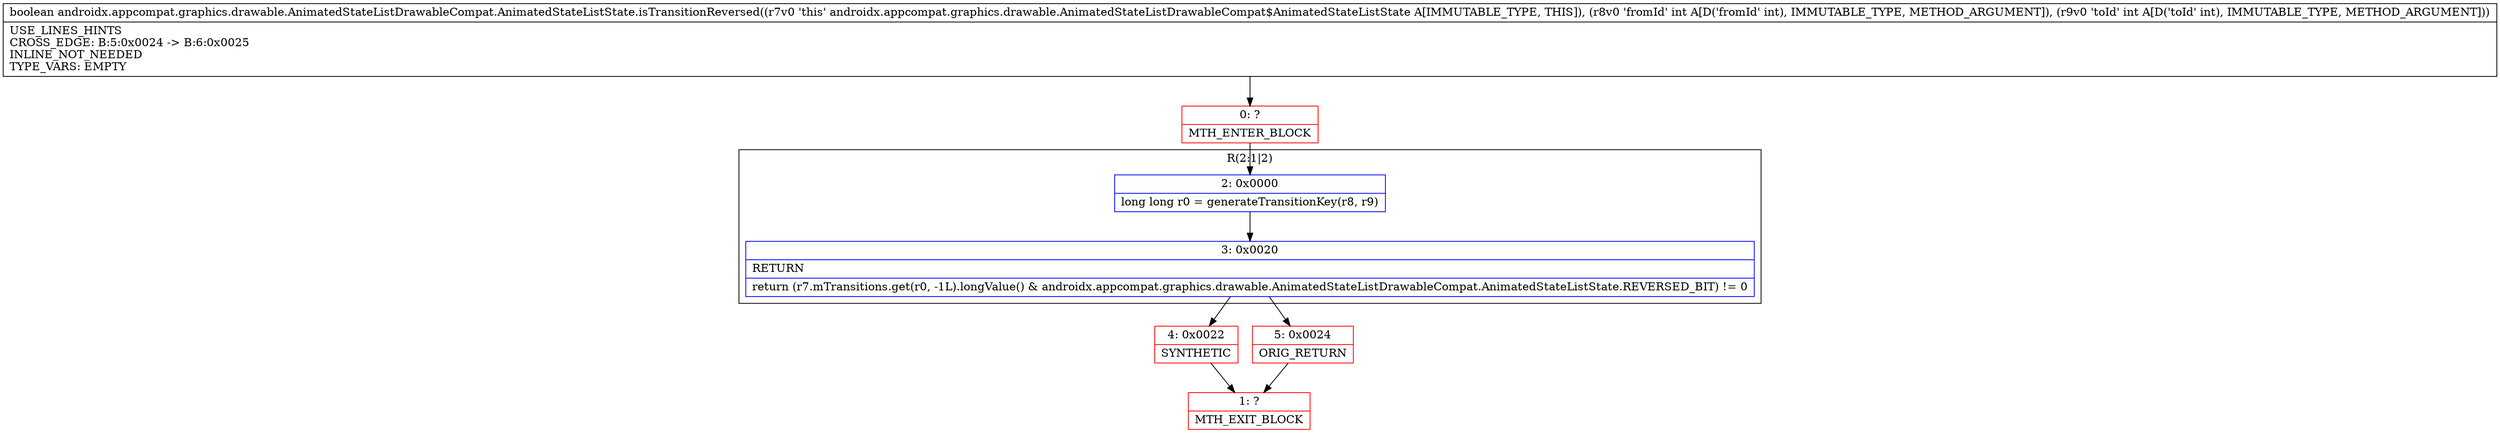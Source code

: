 digraph "CFG forandroidx.appcompat.graphics.drawable.AnimatedStateListDrawableCompat.AnimatedStateListState.isTransitionReversed(II)Z" {
subgraph cluster_Region_351261457 {
label = "R(2:1|2)";
node [shape=record,color=blue];
Node_2 [shape=record,label="{2\:\ 0x0000|long long r0 = generateTransitionKey(r8, r9)\l}"];
Node_3 [shape=record,label="{3\:\ 0x0020|RETURN\l|return (r7.mTransitions.get(r0, \-1L).longValue() & androidx.appcompat.graphics.drawable.AnimatedStateListDrawableCompat.AnimatedStateListState.REVERSED_BIT) != 0\l}"];
}
Node_0 [shape=record,color=red,label="{0\:\ ?|MTH_ENTER_BLOCK\l}"];
Node_4 [shape=record,color=red,label="{4\:\ 0x0022|SYNTHETIC\l}"];
Node_1 [shape=record,color=red,label="{1\:\ ?|MTH_EXIT_BLOCK\l}"];
Node_5 [shape=record,color=red,label="{5\:\ 0x0024|ORIG_RETURN\l}"];
MethodNode[shape=record,label="{boolean androidx.appcompat.graphics.drawable.AnimatedStateListDrawableCompat.AnimatedStateListState.isTransitionReversed((r7v0 'this' androidx.appcompat.graphics.drawable.AnimatedStateListDrawableCompat$AnimatedStateListState A[IMMUTABLE_TYPE, THIS]), (r8v0 'fromId' int A[D('fromId' int), IMMUTABLE_TYPE, METHOD_ARGUMENT]), (r9v0 'toId' int A[D('toId' int), IMMUTABLE_TYPE, METHOD_ARGUMENT]))  | USE_LINES_HINTS\lCROSS_EDGE: B:5:0x0024 \-\> B:6:0x0025\lINLINE_NOT_NEEDED\lTYPE_VARS: EMPTY\l}"];
MethodNode -> Node_0;Node_2 -> Node_3;
Node_3 -> Node_4;
Node_3 -> Node_5;
Node_0 -> Node_2;
Node_4 -> Node_1;
Node_5 -> Node_1;
}

